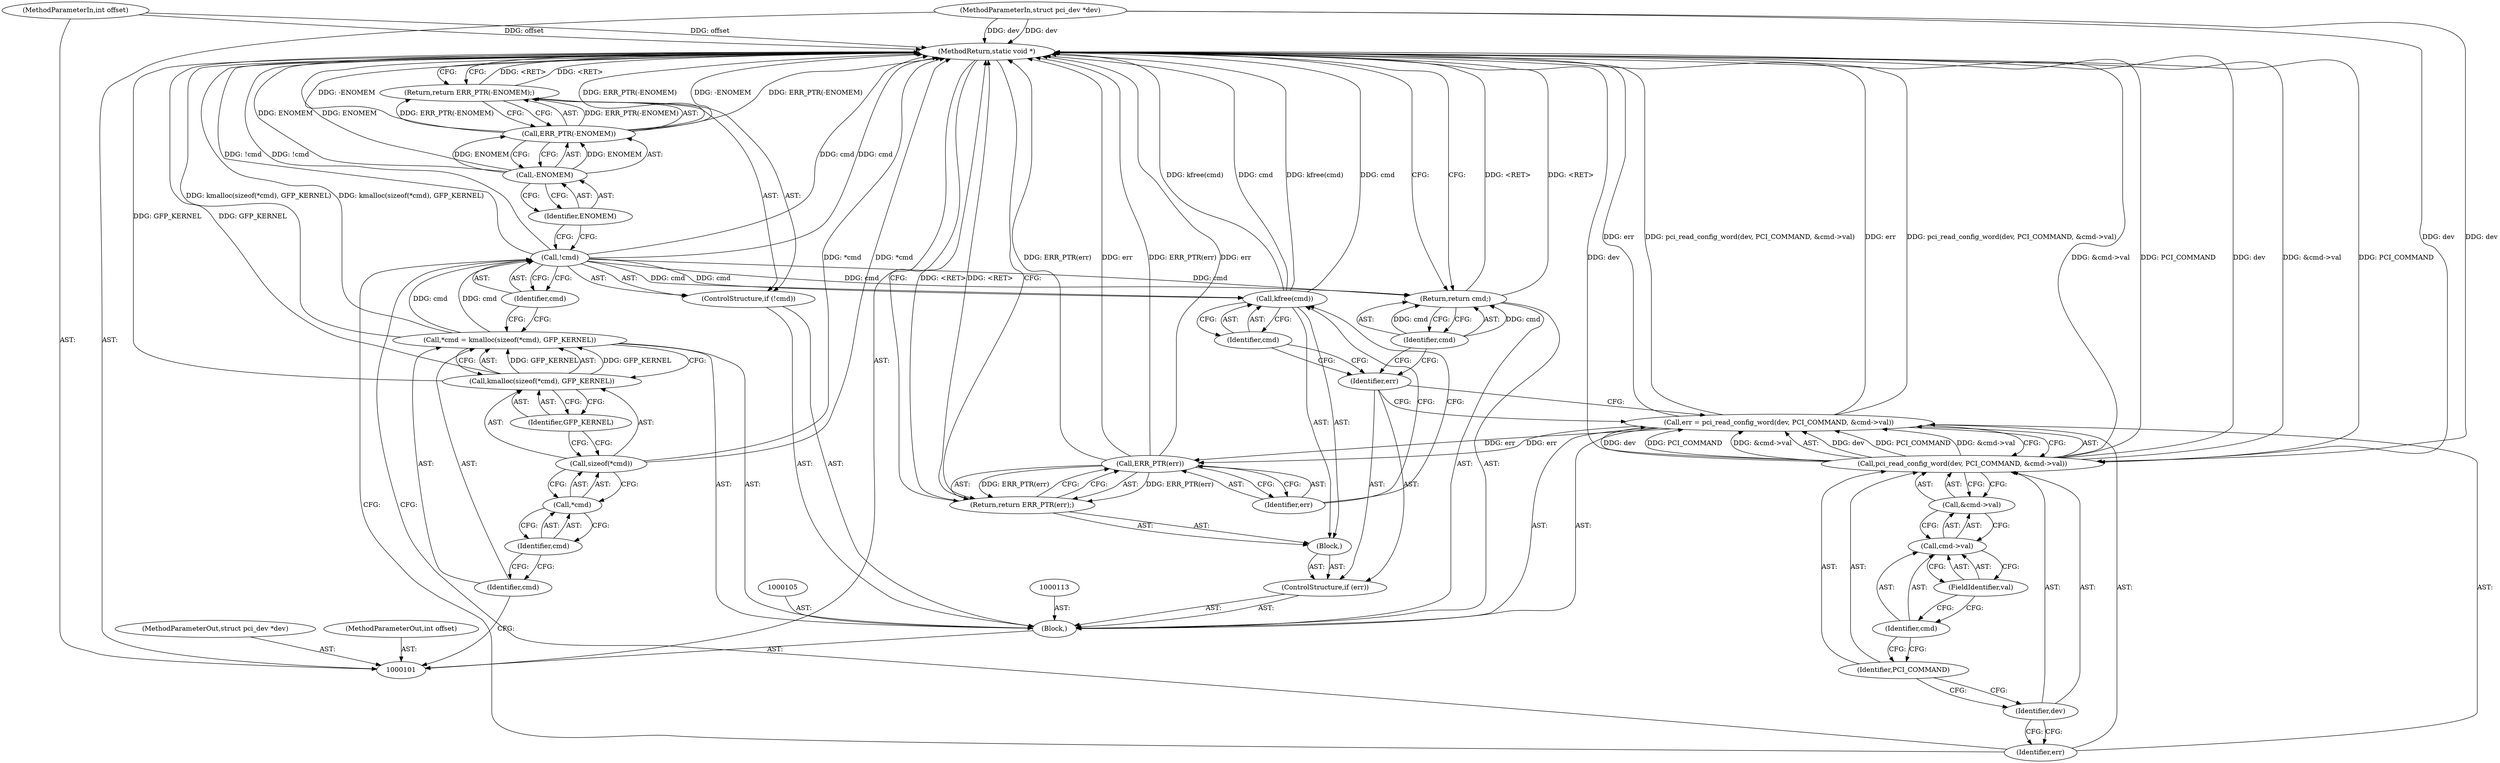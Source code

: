 digraph "0_linux_af6fc858a35b90e89ea7a7ee58e66628c55c776b" {
"1000114" [label="(ControlStructure,if (!cmd))"];
"1000115" [label="(Call,!cmd)"];
"1000116" [label="(Identifier,cmd)"];
"1000119" [label="(Call,-ENOMEM)"];
"1000120" [label="(Identifier,ENOMEM)"];
"1000117" [label="(Return,return ERR_PTR(-ENOMEM);)"];
"1000118" [label="(Call,ERR_PTR(-ENOMEM))"];
"1000121" [label="(Call,err = pci_read_config_word(dev, PCI_COMMAND, &cmd->val))"];
"1000122" [label="(Identifier,err)"];
"1000124" [label="(Identifier,dev)"];
"1000125" [label="(Identifier,PCI_COMMAND)"];
"1000126" [label="(Call,&cmd->val)"];
"1000127" [label="(Call,cmd->val)"];
"1000128" [label="(Identifier,cmd)"];
"1000129" [label="(FieldIdentifier,val)"];
"1000123" [label="(Call,pci_read_config_word(dev, PCI_COMMAND, &cmd->val))"];
"1000130" [label="(ControlStructure,if (err))"];
"1000132" [label="(Block,)"];
"1000131" [label="(Identifier,err)"];
"1000133" [label="(Call,kfree(cmd))"];
"1000134" [label="(Identifier,cmd)"];
"1000137" [label="(Identifier,err)"];
"1000135" [label="(Return,return ERR_PTR(err);)"];
"1000136" [label="(Call,ERR_PTR(err))"];
"1000138" [label="(Return,return cmd;)"];
"1000139" [label="(Identifier,cmd)"];
"1000140" [label="(MethodReturn,static void *)"];
"1000102" [label="(MethodParameterIn,struct pci_dev *dev)"];
"1000248" [label="(MethodParameterOut,struct pci_dev *dev)"];
"1000103" [label="(MethodParameterIn,int offset)"];
"1000249" [label="(MethodParameterOut,int offset)"];
"1000104" [label="(Block,)"];
"1000106" [label="(Call,*cmd = kmalloc(sizeof(*cmd), GFP_KERNEL))"];
"1000107" [label="(Identifier,cmd)"];
"1000108" [label="(Call,kmalloc(sizeof(*cmd), GFP_KERNEL))"];
"1000109" [label="(Call,sizeof(*cmd))"];
"1000110" [label="(Call,*cmd)"];
"1000111" [label="(Identifier,cmd)"];
"1000112" [label="(Identifier,GFP_KERNEL)"];
"1000114" -> "1000104"  [label="AST: "];
"1000115" -> "1000114"  [label="AST: "];
"1000117" -> "1000114"  [label="AST: "];
"1000115" -> "1000114"  [label="AST: "];
"1000115" -> "1000116"  [label="CFG: "];
"1000116" -> "1000115"  [label="AST: "];
"1000120" -> "1000115"  [label="CFG: "];
"1000122" -> "1000115"  [label="CFG: "];
"1000115" -> "1000140"  [label="DDG: cmd"];
"1000115" -> "1000140"  [label="DDG: !cmd"];
"1000106" -> "1000115"  [label="DDG: cmd"];
"1000115" -> "1000133"  [label="DDG: cmd"];
"1000115" -> "1000138"  [label="DDG: cmd"];
"1000116" -> "1000115"  [label="AST: "];
"1000116" -> "1000106"  [label="CFG: "];
"1000115" -> "1000116"  [label="CFG: "];
"1000119" -> "1000118"  [label="AST: "];
"1000119" -> "1000120"  [label="CFG: "];
"1000120" -> "1000119"  [label="AST: "];
"1000118" -> "1000119"  [label="CFG: "];
"1000119" -> "1000140"  [label="DDG: ENOMEM"];
"1000119" -> "1000118"  [label="DDG: ENOMEM"];
"1000120" -> "1000119"  [label="AST: "];
"1000120" -> "1000115"  [label="CFG: "];
"1000119" -> "1000120"  [label="CFG: "];
"1000117" -> "1000114"  [label="AST: "];
"1000117" -> "1000118"  [label="CFG: "];
"1000118" -> "1000117"  [label="AST: "];
"1000140" -> "1000117"  [label="CFG: "];
"1000117" -> "1000140"  [label="DDG: <RET>"];
"1000118" -> "1000117"  [label="DDG: ERR_PTR(-ENOMEM)"];
"1000118" -> "1000117"  [label="AST: "];
"1000118" -> "1000119"  [label="CFG: "];
"1000119" -> "1000118"  [label="AST: "];
"1000117" -> "1000118"  [label="CFG: "];
"1000118" -> "1000140"  [label="DDG: ERR_PTR(-ENOMEM)"];
"1000118" -> "1000140"  [label="DDG: -ENOMEM"];
"1000118" -> "1000117"  [label="DDG: ERR_PTR(-ENOMEM)"];
"1000119" -> "1000118"  [label="DDG: ENOMEM"];
"1000121" -> "1000104"  [label="AST: "];
"1000121" -> "1000123"  [label="CFG: "];
"1000122" -> "1000121"  [label="AST: "];
"1000123" -> "1000121"  [label="AST: "];
"1000131" -> "1000121"  [label="CFG: "];
"1000121" -> "1000140"  [label="DDG: pci_read_config_word(dev, PCI_COMMAND, &cmd->val)"];
"1000121" -> "1000140"  [label="DDG: err"];
"1000123" -> "1000121"  [label="DDG: dev"];
"1000123" -> "1000121"  [label="DDG: PCI_COMMAND"];
"1000123" -> "1000121"  [label="DDG: &cmd->val"];
"1000121" -> "1000136"  [label="DDG: err"];
"1000122" -> "1000121"  [label="AST: "];
"1000122" -> "1000115"  [label="CFG: "];
"1000124" -> "1000122"  [label="CFG: "];
"1000124" -> "1000123"  [label="AST: "];
"1000124" -> "1000122"  [label="CFG: "];
"1000125" -> "1000124"  [label="CFG: "];
"1000125" -> "1000123"  [label="AST: "];
"1000125" -> "1000124"  [label="CFG: "];
"1000128" -> "1000125"  [label="CFG: "];
"1000126" -> "1000123"  [label="AST: "];
"1000126" -> "1000127"  [label="CFG: "];
"1000127" -> "1000126"  [label="AST: "];
"1000123" -> "1000126"  [label="CFG: "];
"1000127" -> "1000126"  [label="AST: "];
"1000127" -> "1000129"  [label="CFG: "];
"1000128" -> "1000127"  [label="AST: "];
"1000129" -> "1000127"  [label="AST: "];
"1000126" -> "1000127"  [label="CFG: "];
"1000128" -> "1000127"  [label="AST: "];
"1000128" -> "1000125"  [label="CFG: "];
"1000129" -> "1000128"  [label="CFG: "];
"1000129" -> "1000127"  [label="AST: "];
"1000129" -> "1000128"  [label="CFG: "];
"1000127" -> "1000129"  [label="CFG: "];
"1000123" -> "1000121"  [label="AST: "];
"1000123" -> "1000126"  [label="CFG: "];
"1000124" -> "1000123"  [label="AST: "];
"1000125" -> "1000123"  [label="AST: "];
"1000126" -> "1000123"  [label="AST: "];
"1000121" -> "1000123"  [label="CFG: "];
"1000123" -> "1000140"  [label="DDG: &cmd->val"];
"1000123" -> "1000140"  [label="DDG: PCI_COMMAND"];
"1000123" -> "1000140"  [label="DDG: dev"];
"1000123" -> "1000121"  [label="DDG: dev"];
"1000123" -> "1000121"  [label="DDG: PCI_COMMAND"];
"1000123" -> "1000121"  [label="DDG: &cmd->val"];
"1000102" -> "1000123"  [label="DDG: dev"];
"1000130" -> "1000104"  [label="AST: "];
"1000131" -> "1000130"  [label="AST: "];
"1000132" -> "1000130"  [label="AST: "];
"1000132" -> "1000130"  [label="AST: "];
"1000133" -> "1000132"  [label="AST: "];
"1000135" -> "1000132"  [label="AST: "];
"1000131" -> "1000130"  [label="AST: "];
"1000131" -> "1000121"  [label="CFG: "];
"1000134" -> "1000131"  [label="CFG: "];
"1000139" -> "1000131"  [label="CFG: "];
"1000133" -> "1000132"  [label="AST: "];
"1000133" -> "1000134"  [label="CFG: "];
"1000134" -> "1000133"  [label="AST: "];
"1000137" -> "1000133"  [label="CFG: "];
"1000133" -> "1000140"  [label="DDG: cmd"];
"1000133" -> "1000140"  [label="DDG: kfree(cmd)"];
"1000115" -> "1000133"  [label="DDG: cmd"];
"1000134" -> "1000133"  [label="AST: "];
"1000134" -> "1000131"  [label="CFG: "];
"1000133" -> "1000134"  [label="CFG: "];
"1000137" -> "1000136"  [label="AST: "];
"1000137" -> "1000133"  [label="CFG: "];
"1000136" -> "1000137"  [label="CFG: "];
"1000135" -> "1000132"  [label="AST: "];
"1000135" -> "1000136"  [label="CFG: "];
"1000136" -> "1000135"  [label="AST: "];
"1000140" -> "1000135"  [label="CFG: "];
"1000135" -> "1000140"  [label="DDG: <RET>"];
"1000136" -> "1000135"  [label="DDG: ERR_PTR(err)"];
"1000136" -> "1000135"  [label="AST: "];
"1000136" -> "1000137"  [label="CFG: "];
"1000137" -> "1000136"  [label="AST: "];
"1000135" -> "1000136"  [label="CFG: "];
"1000136" -> "1000140"  [label="DDG: ERR_PTR(err)"];
"1000136" -> "1000140"  [label="DDG: err"];
"1000136" -> "1000135"  [label="DDG: ERR_PTR(err)"];
"1000121" -> "1000136"  [label="DDG: err"];
"1000138" -> "1000104"  [label="AST: "];
"1000138" -> "1000139"  [label="CFG: "];
"1000139" -> "1000138"  [label="AST: "];
"1000140" -> "1000138"  [label="CFG: "];
"1000138" -> "1000140"  [label="DDG: <RET>"];
"1000139" -> "1000138"  [label="DDG: cmd"];
"1000115" -> "1000138"  [label="DDG: cmd"];
"1000139" -> "1000138"  [label="AST: "];
"1000139" -> "1000131"  [label="CFG: "];
"1000138" -> "1000139"  [label="CFG: "];
"1000139" -> "1000138"  [label="DDG: cmd"];
"1000140" -> "1000101"  [label="AST: "];
"1000140" -> "1000117"  [label="CFG: "];
"1000140" -> "1000135"  [label="CFG: "];
"1000140" -> "1000138"  [label="CFG: "];
"1000135" -> "1000140"  [label="DDG: <RET>"];
"1000117" -> "1000140"  [label="DDG: <RET>"];
"1000123" -> "1000140"  [label="DDG: &cmd->val"];
"1000123" -> "1000140"  [label="DDG: PCI_COMMAND"];
"1000123" -> "1000140"  [label="DDG: dev"];
"1000106" -> "1000140"  [label="DDG: kmalloc(sizeof(*cmd), GFP_KERNEL)"];
"1000121" -> "1000140"  [label="DDG: pci_read_config_word(dev, PCI_COMMAND, &cmd->val)"];
"1000121" -> "1000140"  [label="DDG: err"];
"1000118" -> "1000140"  [label="DDG: ERR_PTR(-ENOMEM)"];
"1000118" -> "1000140"  [label="DDG: -ENOMEM"];
"1000115" -> "1000140"  [label="DDG: cmd"];
"1000115" -> "1000140"  [label="DDG: !cmd"];
"1000103" -> "1000140"  [label="DDG: offset"];
"1000133" -> "1000140"  [label="DDG: cmd"];
"1000133" -> "1000140"  [label="DDG: kfree(cmd)"];
"1000102" -> "1000140"  [label="DDG: dev"];
"1000108" -> "1000140"  [label="DDG: GFP_KERNEL"];
"1000109" -> "1000140"  [label="DDG: *cmd"];
"1000119" -> "1000140"  [label="DDG: ENOMEM"];
"1000136" -> "1000140"  [label="DDG: ERR_PTR(err)"];
"1000136" -> "1000140"  [label="DDG: err"];
"1000138" -> "1000140"  [label="DDG: <RET>"];
"1000102" -> "1000101"  [label="AST: "];
"1000102" -> "1000140"  [label="DDG: dev"];
"1000102" -> "1000123"  [label="DDG: dev"];
"1000248" -> "1000101"  [label="AST: "];
"1000103" -> "1000101"  [label="AST: "];
"1000103" -> "1000140"  [label="DDG: offset"];
"1000249" -> "1000101"  [label="AST: "];
"1000104" -> "1000101"  [label="AST: "];
"1000105" -> "1000104"  [label="AST: "];
"1000106" -> "1000104"  [label="AST: "];
"1000113" -> "1000104"  [label="AST: "];
"1000114" -> "1000104"  [label="AST: "];
"1000121" -> "1000104"  [label="AST: "];
"1000130" -> "1000104"  [label="AST: "];
"1000138" -> "1000104"  [label="AST: "];
"1000106" -> "1000104"  [label="AST: "];
"1000106" -> "1000108"  [label="CFG: "];
"1000107" -> "1000106"  [label="AST: "];
"1000108" -> "1000106"  [label="AST: "];
"1000116" -> "1000106"  [label="CFG: "];
"1000106" -> "1000140"  [label="DDG: kmalloc(sizeof(*cmd), GFP_KERNEL)"];
"1000108" -> "1000106"  [label="DDG: GFP_KERNEL"];
"1000106" -> "1000115"  [label="DDG: cmd"];
"1000107" -> "1000106"  [label="AST: "];
"1000107" -> "1000101"  [label="CFG: "];
"1000111" -> "1000107"  [label="CFG: "];
"1000108" -> "1000106"  [label="AST: "];
"1000108" -> "1000112"  [label="CFG: "];
"1000109" -> "1000108"  [label="AST: "];
"1000112" -> "1000108"  [label="AST: "];
"1000106" -> "1000108"  [label="CFG: "];
"1000108" -> "1000140"  [label="DDG: GFP_KERNEL"];
"1000108" -> "1000106"  [label="DDG: GFP_KERNEL"];
"1000109" -> "1000108"  [label="AST: "];
"1000109" -> "1000110"  [label="CFG: "];
"1000110" -> "1000109"  [label="AST: "];
"1000112" -> "1000109"  [label="CFG: "];
"1000109" -> "1000140"  [label="DDG: *cmd"];
"1000110" -> "1000109"  [label="AST: "];
"1000110" -> "1000111"  [label="CFG: "];
"1000111" -> "1000110"  [label="AST: "];
"1000109" -> "1000110"  [label="CFG: "];
"1000111" -> "1000110"  [label="AST: "];
"1000111" -> "1000107"  [label="CFG: "];
"1000110" -> "1000111"  [label="CFG: "];
"1000112" -> "1000108"  [label="AST: "];
"1000112" -> "1000109"  [label="CFG: "];
"1000108" -> "1000112"  [label="CFG: "];
}
